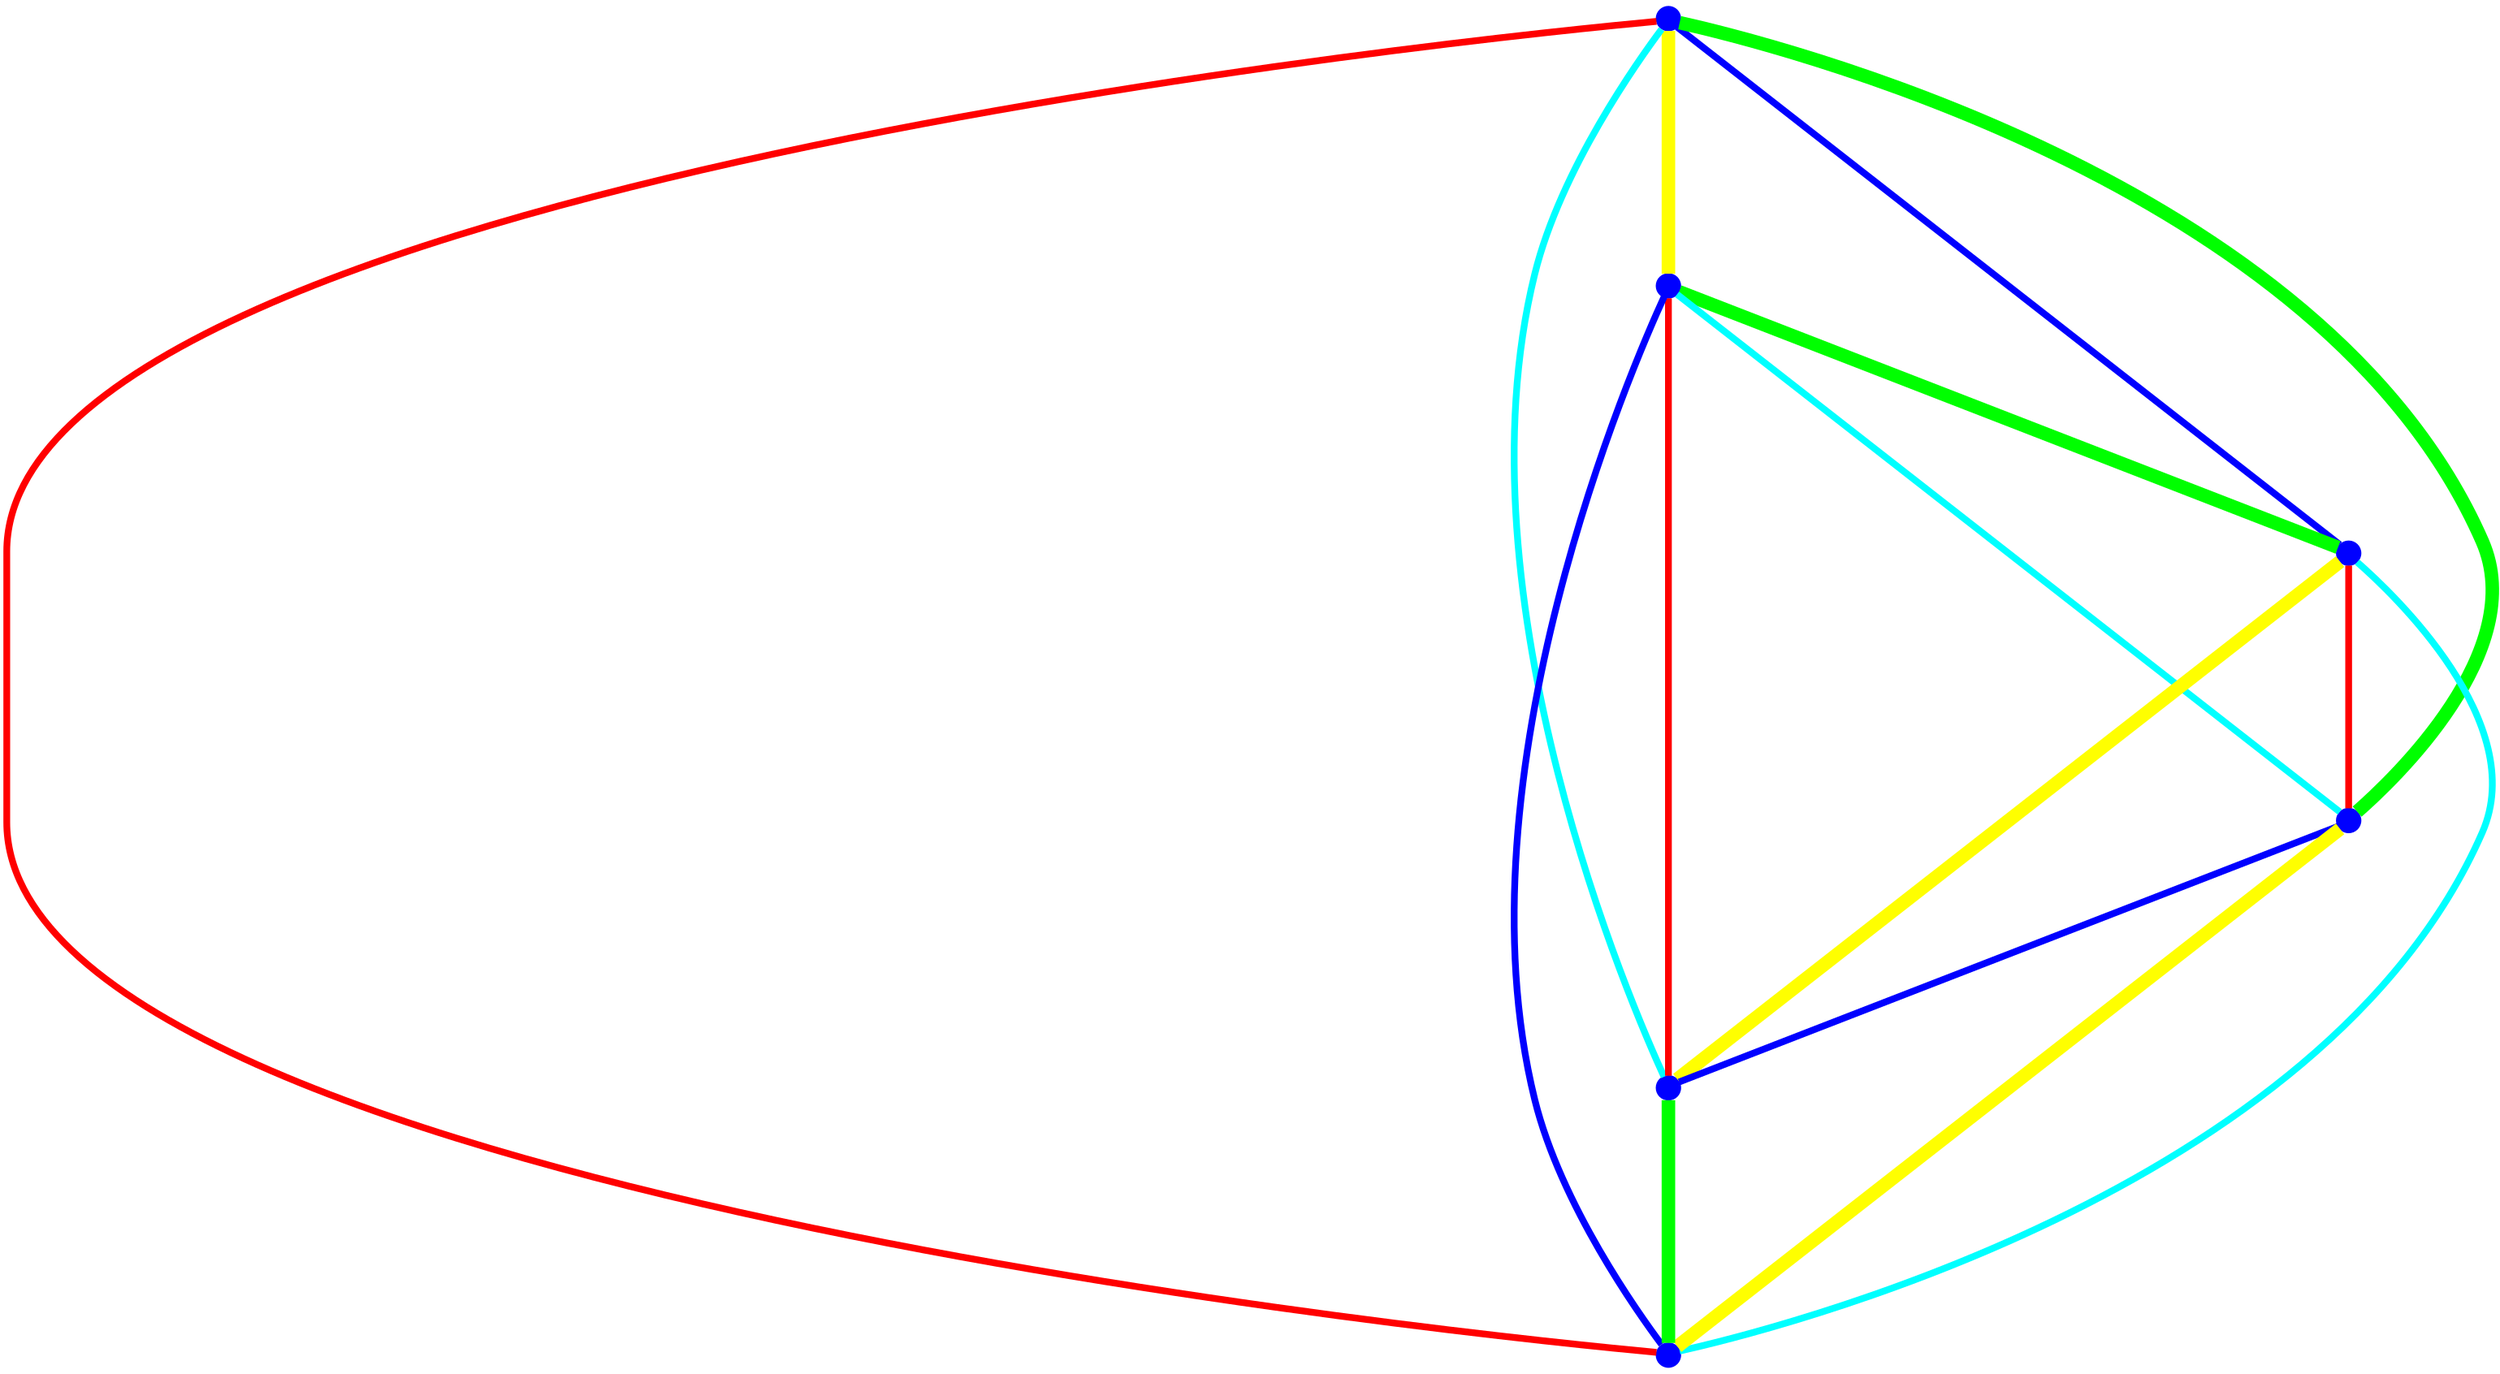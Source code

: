 graph {
ranksep=2
nodesep=2
node [label="" shape=circle style=filled fixedsize=true color=blue fillcolor=blue width=0.2];
"1" -- "2" [style="solid",penwidth="8",color="yellow"];
"1" -- "3" [style="solid",penwidth="4",color="blue"];
"1" -- "4" [style="solid",penwidth="8",color="green"];
"1" -- "5" [style="solid",penwidth="4",color="cyan"];
"1" -- "6" [style="solid",penwidth="4",color="red"];
"2" -- "3" [style="solid",penwidth="8",color="green"];
"2" -- "4" [style="solid",penwidth="4",color="cyan"];
"2" -- "5" [style="solid",penwidth="4",color="red"];
"2" -- "6" [style="solid",penwidth="4",color="blue"];
"3" -- "4" [style="solid",penwidth="4",color="red"];
"3" -- "5" [style="solid",penwidth="8",color="yellow"];
"3" -- "6" [style="solid",penwidth="4",color="cyan"];
"4" -- "5" [style="solid",penwidth="4",color="blue"];
"4" -- "6" [style="solid",penwidth="8",color="yellow"];
"5" -- "6" [style="solid",penwidth="8",color="green"];
}
